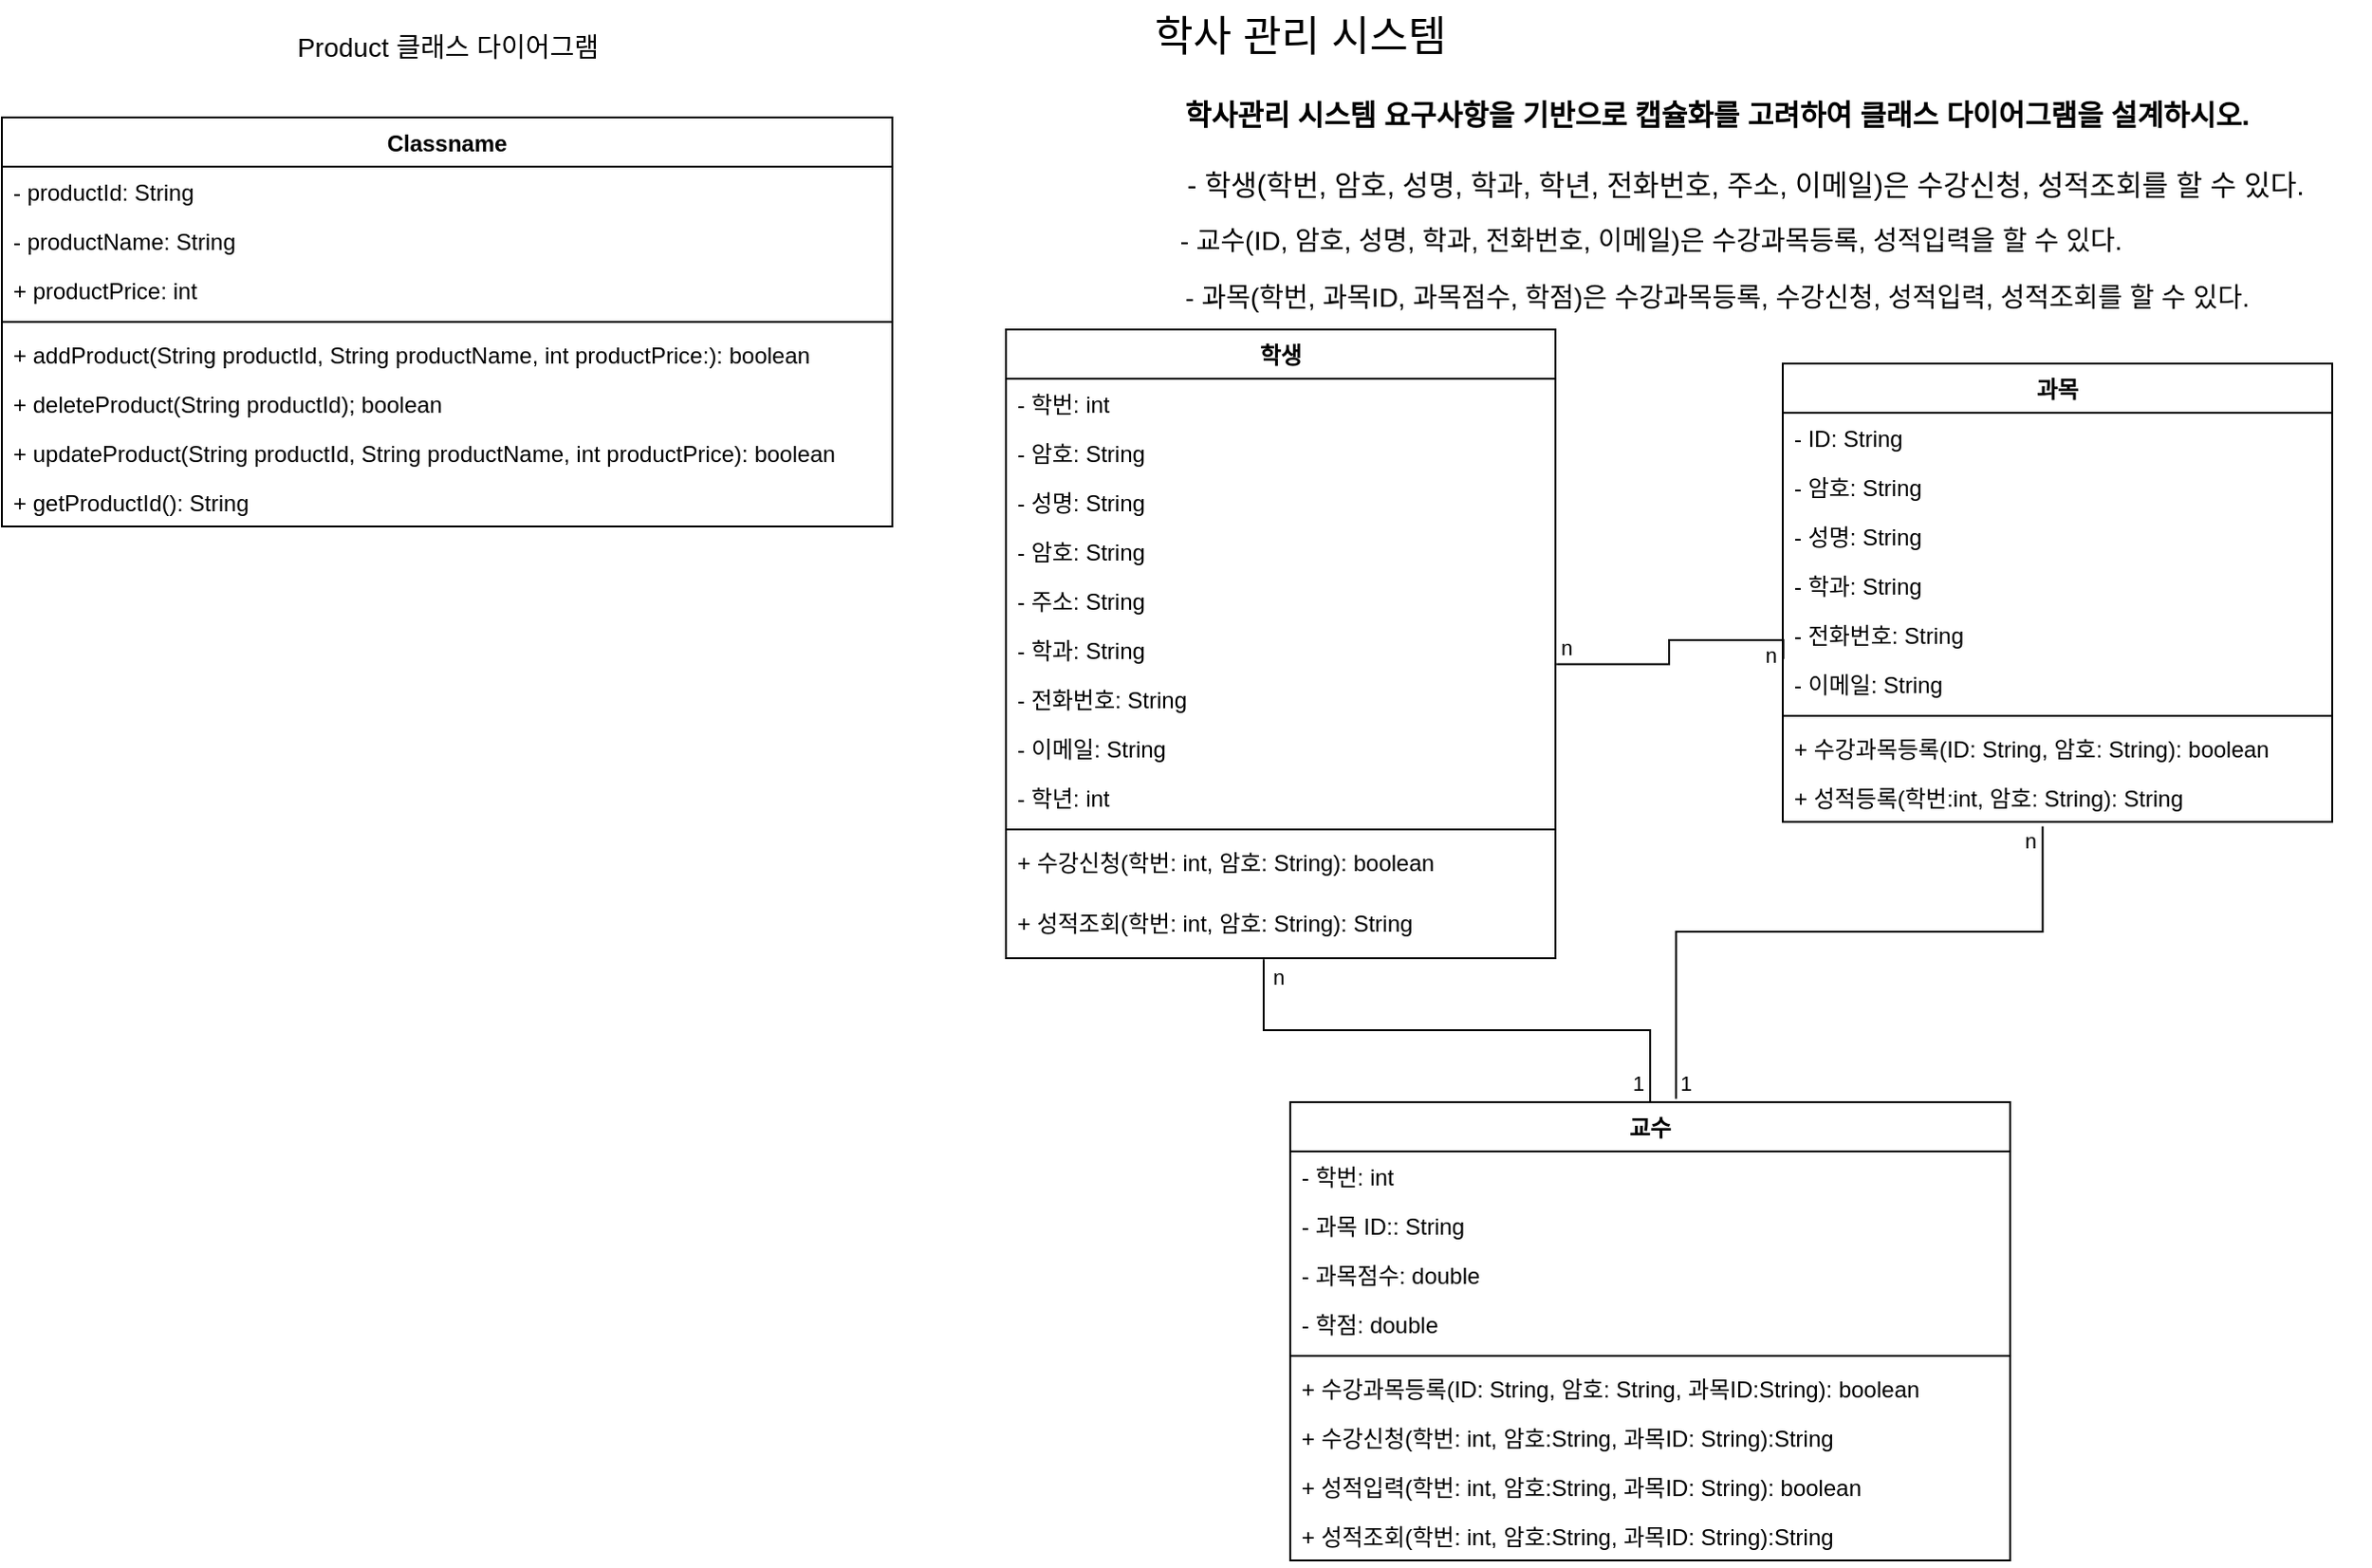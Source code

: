<mxfile version="24.7.14">
  <diagram name="페이지-1" id="rzy0IR_PyBs7s8UH7aJI">
    <mxGraphModel dx="1740" dy="484" grid="1" gridSize="10" guides="1" tooltips="1" connect="1" arrows="1" fold="1" page="1" pageScale="1" pageWidth="827" pageHeight="1169" math="0" shadow="0">
      <root>
        <mxCell id="0" />
        <mxCell id="1" parent="0" />
        <mxCell id="FfJMGdXVH27FMsQC_KON-1" value="&lt;font style=&quot;font-size: 14px;&quot;&gt;Product 클래스 다이어그램&lt;/font&gt;" style="text;html=1;align=center;verticalAlign=middle;resizable=0;points=[];autosize=1;strokeColor=none;fillColor=none;" vertex="1" parent="1">
          <mxGeometry x="-200" y="18" width="190" height="30" as="geometry" />
        </mxCell>
        <mxCell id="FfJMGdXVH27FMsQC_KON-6" value="Classname" style="swimlane;fontStyle=1;align=center;verticalAlign=top;childLayout=stackLayout;horizontal=1;startSize=26;horizontalStack=0;resizeParent=1;resizeParentMax=0;resizeLast=0;collapsible=1;marginBottom=0;whiteSpace=wrap;html=1;" vertex="1" parent="1">
          <mxGeometry x="-340" y="70" width="470" height="216" as="geometry" />
        </mxCell>
        <mxCell id="FfJMGdXVH27FMsQC_KON-7" value="- productId: String" style="text;strokeColor=none;fillColor=none;align=left;verticalAlign=top;spacingLeft=4;spacingRight=4;overflow=hidden;rotatable=0;points=[[0,0.5],[1,0.5]];portConstraint=eastwest;whiteSpace=wrap;html=1;" vertex="1" parent="FfJMGdXVH27FMsQC_KON-6">
          <mxGeometry y="26" width="470" height="26" as="geometry" />
        </mxCell>
        <mxCell id="FfJMGdXVH27FMsQC_KON-10" value="- productName: String" style="text;strokeColor=none;fillColor=none;align=left;verticalAlign=top;spacingLeft=4;spacingRight=4;overflow=hidden;rotatable=0;points=[[0,0.5],[1,0.5]];portConstraint=eastwest;whiteSpace=wrap;html=1;" vertex="1" parent="FfJMGdXVH27FMsQC_KON-6">
          <mxGeometry y="52" width="470" height="26" as="geometry" />
        </mxCell>
        <mxCell id="FfJMGdXVH27FMsQC_KON-11" value="+ productPrice: int" style="text;strokeColor=none;fillColor=none;align=left;verticalAlign=top;spacingLeft=4;spacingRight=4;overflow=hidden;rotatable=0;points=[[0,0.5],[1,0.5]];portConstraint=eastwest;whiteSpace=wrap;html=1;" vertex="1" parent="FfJMGdXVH27FMsQC_KON-6">
          <mxGeometry y="78" width="470" height="26" as="geometry" />
        </mxCell>
        <mxCell id="FfJMGdXVH27FMsQC_KON-8" value="" style="line;strokeWidth=1;fillColor=none;align=left;verticalAlign=middle;spacingTop=-1;spacingLeft=3;spacingRight=3;rotatable=0;labelPosition=right;points=[];portConstraint=eastwest;strokeColor=inherit;" vertex="1" parent="FfJMGdXVH27FMsQC_KON-6">
          <mxGeometry y="104" width="470" height="8" as="geometry" />
        </mxCell>
        <mxCell id="FfJMGdXVH27FMsQC_KON-9" value="+ addProduct(String productId, String productName, int productPrice:): boolean&lt;div&gt;&lt;br&gt;&lt;/div&gt;" style="text;strokeColor=none;fillColor=none;align=left;verticalAlign=top;spacingLeft=4;spacingRight=4;overflow=hidden;rotatable=0;points=[[0,0.5],[1,0.5]];portConstraint=eastwest;whiteSpace=wrap;html=1;" vertex="1" parent="FfJMGdXVH27FMsQC_KON-6">
          <mxGeometry y="112" width="470" height="26" as="geometry" />
        </mxCell>
        <mxCell id="FfJMGdXVH27FMsQC_KON-14" value="&lt;div&gt;+ deleteProduct(String productId); boolean&lt;/div&gt;" style="text;strokeColor=none;fillColor=none;align=left;verticalAlign=top;spacingLeft=4;spacingRight=4;overflow=hidden;rotatable=0;points=[[0,0.5],[1,0.5]];portConstraint=eastwest;whiteSpace=wrap;html=1;" vertex="1" parent="FfJMGdXVH27FMsQC_KON-6">
          <mxGeometry y="138" width="470" height="26" as="geometry" />
        </mxCell>
        <mxCell id="FfJMGdXVH27FMsQC_KON-16" value="&lt;div&gt;+ updateProduct(&lt;span style=&quot;background-color: initial;&quot;&gt;String productId, String productName, int productPrice): boolean&lt;/span&gt;&lt;/div&gt;" style="text;strokeColor=none;fillColor=none;align=left;verticalAlign=top;spacingLeft=4;spacingRight=4;overflow=hidden;rotatable=0;points=[[0,0.5],[1,0.5]];portConstraint=eastwest;whiteSpace=wrap;html=1;" vertex="1" parent="FfJMGdXVH27FMsQC_KON-6">
          <mxGeometry y="164" width="470" height="26" as="geometry" />
        </mxCell>
        <mxCell id="FfJMGdXVH27FMsQC_KON-15" value="&lt;div&gt;+ getProductId(): String&lt;/div&gt;" style="text;strokeColor=none;fillColor=none;align=left;verticalAlign=top;spacingLeft=4;spacingRight=4;overflow=hidden;rotatable=0;points=[[0,0.5],[1,0.5]];portConstraint=eastwest;whiteSpace=wrap;html=1;" vertex="1" parent="FfJMGdXVH27FMsQC_KON-6">
          <mxGeometry y="190" width="470" height="26" as="geometry" />
        </mxCell>
        <mxCell id="FfJMGdXVH27FMsQC_KON-12" value="&lt;font style=&quot;font-size: 22px;&quot;&gt;학사 관리 시스템&lt;/font&gt;" style="text;html=1;align=center;verticalAlign=middle;resizable=0;points=[];autosize=1;strokeColor=none;fillColor=none;fontSize=22;" vertex="1" parent="1">
          <mxGeometry x="250" y="8" width="190" height="40" as="geometry" />
        </mxCell>
        <mxCell id="FfJMGdXVH27FMsQC_KON-13" value="학사관리 시스템 요구사항을 기반으로 캡슐화를 고려하여 클래스 다이어그램을 설계하시오." style="text;html=1;align=center;verticalAlign=middle;resizable=0;points=[];autosize=1;strokeColor=none;fillColor=none;fontSize=15;fontStyle=1" vertex="1" parent="1">
          <mxGeometry x="250" y="53" width="630" height="30" as="geometry" />
        </mxCell>
        <mxCell id="FfJMGdXVH27FMsQC_KON-17" value="- 학생(학번, 암호, 성명, 학과, 학년, 전화번호, 주소, 이메일)은 수강신청, 성적조회를 할 수 있다." style="text;html=1;align=center;verticalAlign=middle;resizable=0;points=[];autosize=1;strokeColor=none;fillColor=none;fontSize=15;" vertex="1" parent="1">
          <mxGeometry x="250" y="90" width="660" height="30" as="geometry" />
        </mxCell>
        <mxCell id="FfJMGdXVH27FMsQC_KON-18" value="- 교수(ID, 암호, 성명, 학과, 전화번호, 이메일)은 수강과목등록, 성적입력을 할 수 있다." style="text;html=1;align=center;verticalAlign=middle;resizable=0;points=[];autosize=1;strokeColor=none;fillColor=none;fontSize=14;" vertex="1" parent="1">
          <mxGeometry x="250" y="120" width="560" height="30" as="geometry" />
        </mxCell>
        <mxCell id="FfJMGdXVH27FMsQC_KON-20" value="- 과목(학번, 과목ID, 과목점수, 학점)은 수강과목등록, 수강신청, 성적입력, 성적조회를 할 수 있다." style="text;html=1;align=center;verticalAlign=middle;resizable=0;points=[];autosize=1;strokeColor=none;fillColor=none;fontSize=14;" vertex="1" parent="1">
          <mxGeometry x="250" y="150" width="630" height="30" as="geometry" />
        </mxCell>
        <mxCell id="FfJMGdXVH27FMsQC_KON-43" value="학생" style="swimlane;fontStyle=1;align=center;verticalAlign=top;childLayout=stackLayout;horizontal=1;startSize=26;horizontalStack=0;resizeParent=1;resizeParentMax=0;resizeLast=0;collapsible=1;marginBottom=0;whiteSpace=wrap;html=1;" vertex="1" parent="1">
          <mxGeometry x="190" y="182" width="290" height="332" as="geometry" />
        </mxCell>
        <mxCell id="FfJMGdXVH27FMsQC_KON-44" value="- 학번: int" style="text;strokeColor=none;fillColor=none;align=left;verticalAlign=top;spacingLeft=4;spacingRight=4;overflow=hidden;rotatable=0;points=[[0,0.5],[1,0.5]];portConstraint=eastwest;whiteSpace=wrap;html=1;" vertex="1" parent="FfJMGdXVH27FMsQC_KON-43">
          <mxGeometry y="26" width="290" height="26" as="geometry" />
        </mxCell>
        <mxCell id="FfJMGdXVH27FMsQC_KON-46" value="- 암호: String" style="text;strokeColor=none;fillColor=none;align=left;verticalAlign=top;spacingLeft=4;spacingRight=4;overflow=hidden;rotatable=0;points=[[0,0.5],[1,0.5]];portConstraint=eastwest;whiteSpace=wrap;html=1;" vertex="1" parent="FfJMGdXVH27FMsQC_KON-43">
          <mxGeometry y="52" width="290" height="26" as="geometry" />
        </mxCell>
        <mxCell id="FfJMGdXVH27FMsQC_KON-61" value="- 성명: String" style="text;strokeColor=none;fillColor=none;align=left;verticalAlign=top;spacingLeft=4;spacingRight=4;overflow=hidden;rotatable=0;points=[[0,0.5],[1,0.5]];portConstraint=eastwest;whiteSpace=wrap;html=1;" vertex="1" parent="FfJMGdXVH27FMsQC_KON-43">
          <mxGeometry y="78" width="290" height="26" as="geometry" />
        </mxCell>
        <mxCell id="FfJMGdXVH27FMsQC_KON-59" value="- 암호: String" style="text;strokeColor=none;fillColor=none;align=left;verticalAlign=top;spacingLeft=4;spacingRight=4;overflow=hidden;rotatable=0;points=[[0,0.5],[1,0.5]];portConstraint=eastwest;whiteSpace=wrap;html=1;" vertex="1" parent="FfJMGdXVH27FMsQC_KON-43">
          <mxGeometry y="104" width="290" height="26" as="geometry" />
        </mxCell>
        <mxCell id="FfJMGdXVH27FMsQC_KON-65" value="- 주소: String" style="text;strokeColor=none;fillColor=none;align=left;verticalAlign=top;spacingLeft=4;spacingRight=4;overflow=hidden;rotatable=0;points=[[0,0.5],[1,0.5]];portConstraint=eastwest;whiteSpace=wrap;html=1;" vertex="1" parent="FfJMGdXVH27FMsQC_KON-43">
          <mxGeometry y="130" width="290" height="26" as="geometry" />
        </mxCell>
        <mxCell id="FfJMGdXVH27FMsQC_KON-62" value="- 학과: String" style="text;strokeColor=none;fillColor=none;align=left;verticalAlign=top;spacingLeft=4;spacingRight=4;overflow=hidden;rotatable=0;points=[[0,0.5],[1,0.5]];portConstraint=eastwest;whiteSpace=wrap;html=1;" vertex="1" parent="FfJMGdXVH27FMsQC_KON-43">
          <mxGeometry y="156" width="290" height="26" as="geometry" />
        </mxCell>
        <mxCell id="FfJMGdXVH27FMsQC_KON-64" value="- 전화번호: String" style="text;strokeColor=none;fillColor=none;align=left;verticalAlign=top;spacingLeft=4;spacingRight=4;overflow=hidden;rotatable=0;points=[[0,0.5],[1,0.5]];portConstraint=eastwest;whiteSpace=wrap;html=1;" vertex="1" parent="FfJMGdXVH27FMsQC_KON-43">
          <mxGeometry y="182" width="290" height="26" as="geometry" />
        </mxCell>
        <mxCell id="FfJMGdXVH27FMsQC_KON-66" value="- 이메일: String" style="text;strokeColor=none;fillColor=none;align=left;verticalAlign=top;spacingLeft=4;spacingRight=4;overflow=hidden;rotatable=0;points=[[0,0.5],[1,0.5]];portConstraint=eastwest;whiteSpace=wrap;html=1;" vertex="1" parent="FfJMGdXVH27FMsQC_KON-43">
          <mxGeometry y="208" width="290" height="26" as="geometry" />
        </mxCell>
        <mxCell id="FfJMGdXVH27FMsQC_KON-63" value="- 학년: int" style="text;strokeColor=none;fillColor=none;align=left;verticalAlign=top;spacingLeft=4;spacingRight=4;overflow=hidden;rotatable=0;points=[[0,0.5],[1,0.5]];portConstraint=eastwest;whiteSpace=wrap;html=1;" vertex="1" parent="FfJMGdXVH27FMsQC_KON-43">
          <mxGeometry y="234" width="290" height="26" as="geometry" />
        </mxCell>
        <mxCell id="FfJMGdXVH27FMsQC_KON-45" value="" style="line;strokeWidth=1;fillColor=none;align=left;verticalAlign=middle;spacingTop=-1;spacingLeft=3;spacingRight=3;rotatable=0;labelPosition=right;points=[];portConstraint=eastwest;strokeColor=inherit;" vertex="1" parent="FfJMGdXVH27FMsQC_KON-43">
          <mxGeometry y="260" width="290" height="8" as="geometry" />
        </mxCell>
        <mxCell id="FfJMGdXVH27FMsQC_KON-67" value="+ 수강신청(학번: int, 암호: String): boolean" style="text;strokeColor=none;fillColor=none;align=left;verticalAlign=top;spacingLeft=4;spacingRight=4;overflow=hidden;rotatable=0;points=[[0,0.5],[1,0.5]];portConstraint=eastwest;whiteSpace=wrap;html=1;" vertex="1" parent="FfJMGdXVH27FMsQC_KON-43">
          <mxGeometry y="268" width="290" height="32" as="geometry" />
        </mxCell>
        <mxCell id="FfJMGdXVH27FMsQC_KON-69" value="+ 성적조회(학번: int, 암호: String): String" style="text;strokeColor=none;fillColor=none;align=left;verticalAlign=top;spacingLeft=4;spacingRight=4;overflow=hidden;rotatable=0;points=[[0,0.5],[1,0.5]];portConstraint=eastwest;whiteSpace=wrap;html=1;" vertex="1" parent="FfJMGdXVH27FMsQC_KON-43">
          <mxGeometry y="300" width="290" height="32" as="geometry" />
        </mxCell>
        <mxCell id="FfJMGdXVH27FMsQC_KON-48" value="과목" style="swimlane;fontStyle=1;align=center;verticalAlign=top;childLayout=stackLayout;horizontal=1;startSize=26;horizontalStack=0;resizeParent=1;resizeParentMax=0;resizeLast=0;collapsible=1;marginBottom=0;whiteSpace=wrap;html=1;" vertex="1" parent="1">
          <mxGeometry x="600" y="200" width="290" height="242" as="geometry" />
        </mxCell>
        <mxCell id="FfJMGdXVH27FMsQC_KON-73" value="- ID: String" style="text;strokeColor=none;fillColor=none;align=left;verticalAlign=top;spacingLeft=4;spacingRight=4;overflow=hidden;rotatable=0;points=[[0,0.5],[1,0.5]];portConstraint=eastwest;whiteSpace=wrap;html=1;" vertex="1" parent="FfJMGdXVH27FMsQC_KON-48">
          <mxGeometry y="26" width="290" height="26" as="geometry" />
        </mxCell>
        <mxCell id="FfJMGdXVH27FMsQC_KON-49" value="- 암호: String" style="text;strokeColor=none;fillColor=none;align=left;verticalAlign=top;spacingLeft=4;spacingRight=4;overflow=hidden;rotatable=0;points=[[0,0.5],[1,0.5]];portConstraint=eastwest;whiteSpace=wrap;html=1;" vertex="1" parent="FfJMGdXVH27FMsQC_KON-48">
          <mxGeometry y="52" width="290" height="26" as="geometry" />
        </mxCell>
        <mxCell id="FfJMGdXVH27FMsQC_KON-72" value="- 성명: String" style="text;strokeColor=none;fillColor=none;align=left;verticalAlign=top;spacingLeft=4;spacingRight=4;overflow=hidden;rotatable=0;points=[[0,0.5],[1,0.5]];portConstraint=eastwest;whiteSpace=wrap;html=1;" vertex="1" parent="FfJMGdXVH27FMsQC_KON-48">
          <mxGeometry y="78" width="290" height="26" as="geometry" />
        </mxCell>
        <mxCell id="FfJMGdXVH27FMsQC_KON-74" value="- 학과: String" style="text;strokeColor=none;fillColor=none;align=left;verticalAlign=top;spacingLeft=4;spacingRight=4;overflow=hidden;rotatable=0;points=[[0,0.5],[1,0.5]];portConstraint=eastwest;whiteSpace=wrap;html=1;" vertex="1" parent="FfJMGdXVH27FMsQC_KON-48">
          <mxGeometry y="104" width="290" height="26" as="geometry" />
        </mxCell>
        <mxCell id="FfJMGdXVH27FMsQC_KON-75" value="- 전화번호: String" style="text;strokeColor=none;fillColor=none;align=left;verticalAlign=top;spacingLeft=4;spacingRight=4;overflow=hidden;rotatable=0;points=[[0,0.5],[1,0.5]];portConstraint=eastwest;whiteSpace=wrap;html=1;" vertex="1" parent="FfJMGdXVH27FMsQC_KON-48">
          <mxGeometry y="130" width="290" height="26" as="geometry" />
        </mxCell>
        <mxCell id="FfJMGdXVH27FMsQC_KON-76" value="- 이메일: String" style="text;strokeColor=none;fillColor=none;align=left;verticalAlign=top;spacingLeft=4;spacingRight=4;overflow=hidden;rotatable=0;points=[[0,0.5],[1,0.5]];portConstraint=eastwest;whiteSpace=wrap;html=1;" vertex="1" parent="FfJMGdXVH27FMsQC_KON-48">
          <mxGeometry y="156" width="290" height="26" as="geometry" />
        </mxCell>
        <mxCell id="FfJMGdXVH27FMsQC_KON-50" value="" style="line;strokeWidth=1;fillColor=none;align=left;verticalAlign=middle;spacingTop=-1;spacingLeft=3;spacingRight=3;rotatable=0;labelPosition=right;points=[];portConstraint=eastwest;strokeColor=inherit;" vertex="1" parent="FfJMGdXVH27FMsQC_KON-48">
          <mxGeometry y="182" width="290" height="8" as="geometry" />
        </mxCell>
        <mxCell id="FfJMGdXVH27FMsQC_KON-51" value="+ 수강과목등록(ID: String, 암호: String): boolean" style="text;strokeColor=none;fillColor=none;align=left;verticalAlign=top;spacingLeft=4;spacingRight=4;overflow=hidden;rotatable=0;points=[[0,0.5],[1,0.5]];portConstraint=eastwest;whiteSpace=wrap;html=1;" vertex="1" parent="FfJMGdXVH27FMsQC_KON-48">
          <mxGeometry y="190" width="290" height="26" as="geometry" />
        </mxCell>
        <mxCell id="FfJMGdXVH27FMsQC_KON-77" value="+ 성적등록(학번:int, 암호: String): String" style="text;strokeColor=none;fillColor=none;align=left;verticalAlign=top;spacingLeft=4;spacingRight=4;overflow=hidden;rotatable=0;points=[[0,0.5],[1,0.5]];portConstraint=eastwest;whiteSpace=wrap;html=1;" vertex="1" parent="FfJMGdXVH27FMsQC_KON-48">
          <mxGeometry y="216" width="290" height="26" as="geometry" />
        </mxCell>
        <mxCell id="FfJMGdXVH27FMsQC_KON-55" value="교수" style="swimlane;fontStyle=1;align=center;verticalAlign=top;childLayout=stackLayout;horizontal=1;startSize=26;horizontalStack=0;resizeParent=1;resizeParentMax=0;resizeLast=0;collapsible=1;marginBottom=0;whiteSpace=wrap;html=1;" vertex="1" parent="1">
          <mxGeometry x="340" y="590" width="380" height="242" as="geometry" />
        </mxCell>
        <mxCell id="FfJMGdXVH27FMsQC_KON-56" value="- 학번: int" style="text;strokeColor=none;fillColor=none;align=left;verticalAlign=top;spacingLeft=4;spacingRight=4;overflow=hidden;rotatable=0;points=[[0,0.5],[1,0.5]];portConstraint=eastwest;whiteSpace=wrap;html=1;" vertex="1" parent="FfJMGdXVH27FMsQC_KON-55">
          <mxGeometry y="26" width="380" height="26" as="geometry" />
        </mxCell>
        <mxCell id="FfJMGdXVH27FMsQC_KON-78" value="- 과목 ID:: String" style="text;strokeColor=none;fillColor=none;align=left;verticalAlign=top;spacingLeft=4;spacingRight=4;overflow=hidden;rotatable=0;points=[[0,0.5],[1,0.5]];portConstraint=eastwest;whiteSpace=wrap;html=1;" vertex="1" parent="FfJMGdXVH27FMsQC_KON-55">
          <mxGeometry y="52" width="380" height="26" as="geometry" />
        </mxCell>
        <mxCell id="FfJMGdXVH27FMsQC_KON-79" value="- 과목점수: double" style="text;strokeColor=none;fillColor=none;align=left;verticalAlign=top;spacingLeft=4;spacingRight=4;overflow=hidden;rotatable=0;points=[[0,0.5],[1,0.5]];portConstraint=eastwest;whiteSpace=wrap;html=1;" vertex="1" parent="FfJMGdXVH27FMsQC_KON-55">
          <mxGeometry y="78" width="380" height="26" as="geometry" />
        </mxCell>
        <mxCell id="FfJMGdXVH27FMsQC_KON-80" value="- 학점: double" style="text;strokeColor=none;fillColor=none;align=left;verticalAlign=top;spacingLeft=4;spacingRight=4;overflow=hidden;rotatable=0;points=[[0,0.5],[1,0.5]];portConstraint=eastwest;whiteSpace=wrap;html=1;" vertex="1" parent="FfJMGdXVH27FMsQC_KON-55">
          <mxGeometry y="104" width="380" height="26" as="geometry" />
        </mxCell>
        <mxCell id="FfJMGdXVH27FMsQC_KON-57" value="" style="line;strokeWidth=1;fillColor=none;align=left;verticalAlign=middle;spacingTop=-1;spacingLeft=3;spacingRight=3;rotatable=0;labelPosition=right;points=[];portConstraint=eastwest;strokeColor=inherit;" vertex="1" parent="FfJMGdXVH27FMsQC_KON-55">
          <mxGeometry y="130" width="380" height="8" as="geometry" />
        </mxCell>
        <mxCell id="FfJMGdXVH27FMsQC_KON-58" value="+ 수강과목등록(ID: String, 암호: String, 과목ID:String): boolean" style="text;strokeColor=none;fillColor=none;align=left;verticalAlign=top;spacingLeft=4;spacingRight=4;overflow=hidden;rotatable=0;points=[[0,0.5],[1,0.5]];portConstraint=eastwest;whiteSpace=wrap;html=1;" vertex="1" parent="FfJMGdXVH27FMsQC_KON-55">
          <mxGeometry y="138" width="380" height="26" as="geometry" />
        </mxCell>
        <mxCell id="FfJMGdXVH27FMsQC_KON-81" value="+ 수강신청(학번: int, 암호:String, 과목ID: String):String" style="text;strokeColor=none;fillColor=none;align=left;verticalAlign=top;spacingLeft=4;spacingRight=4;overflow=hidden;rotatable=0;points=[[0,0.5],[1,0.5]];portConstraint=eastwest;whiteSpace=wrap;html=1;" vertex="1" parent="FfJMGdXVH27FMsQC_KON-55">
          <mxGeometry y="164" width="380" height="26" as="geometry" />
        </mxCell>
        <mxCell id="FfJMGdXVH27FMsQC_KON-82" value="+ 성적입력(학번: int, 암호:String, 과목ID: String): boolean" style="text;strokeColor=none;fillColor=none;align=left;verticalAlign=top;spacingLeft=4;spacingRight=4;overflow=hidden;rotatable=0;points=[[0,0.5],[1,0.5]];portConstraint=eastwest;whiteSpace=wrap;html=1;" vertex="1" parent="FfJMGdXVH27FMsQC_KON-55">
          <mxGeometry y="190" width="380" height="26" as="geometry" />
        </mxCell>
        <mxCell id="FfJMGdXVH27FMsQC_KON-83" value="+ 성적조회(학번: int, 암호:String, 과목ID: String):String" style="text;strokeColor=none;fillColor=none;align=left;verticalAlign=top;spacingLeft=4;spacingRight=4;overflow=hidden;rotatable=0;points=[[0,0.5],[1,0.5]];portConstraint=eastwest;whiteSpace=wrap;html=1;" vertex="1" parent="FfJMGdXVH27FMsQC_KON-55">
          <mxGeometry y="216" width="380" height="26" as="geometry" />
        </mxCell>
        <mxCell id="FfJMGdXVH27FMsQC_KON-84" value="" style="endArrow=none;html=1;edgeStyle=orthogonalEdgeStyle;rounded=0;exitX=1.002;exitY=0.799;exitDx=0;exitDy=0;exitPerimeter=0;entryX=0.001;entryY=0;entryDx=0;entryDy=0;entryPerimeter=0;" edge="1" parent="1" source="FfJMGdXVH27FMsQC_KON-62" target="FfJMGdXVH27FMsQC_KON-76">
          <mxGeometry relative="1" as="geometry">
            <mxPoint x="430" y="380" as="sourcePoint" />
            <mxPoint x="590" y="380" as="targetPoint" />
          </mxGeometry>
        </mxCell>
        <mxCell id="FfJMGdXVH27FMsQC_KON-85" value="n" style="edgeLabel;resizable=0;html=1;align=left;verticalAlign=bottom;" connectable="0" vertex="1" parent="FfJMGdXVH27FMsQC_KON-84">
          <mxGeometry x="-1" relative="1" as="geometry" />
        </mxCell>
        <mxCell id="FfJMGdXVH27FMsQC_KON-86" value="n" style="edgeLabel;resizable=0;html=1;align=right;verticalAlign=bottom;" connectable="0" vertex="1" parent="FfJMGdXVH27FMsQC_KON-84">
          <mxGeometry x="1" relative="1" as="geometry">
            <mxPoint x="-3" y="7" as="offset" />
          </mxGeometry>
        </mxCell>
        <mxCell id="FfJMGdXVH27FMsQC_KON-87" value="" style="endArrow=none;html=1;edgeStyle=orthogonalEdgeStyle;rounded=0;entryX=0.5;entryY=0;entryDx=0;entryDy=0;exitX=0.469;exitY=1.019;exitDx=0;exitDy=0;exitPerimeter=0;" edge="1" parent="1" source="FfJMGdXVH27FMsQC_KON-69" target="FfJMGdXVH27FMsQC_KON-55">
          <mxGeometry relative="1" as="geometry">
            <mxPoint x="430" y="380" as="sourcePoint" />
            <mxPoint x="590" y="380" as="targetPoint" />
          </mxGeometry>
        </mxCell>
        <mxCell id="FfJMGdXVH27FMsQC_KON-88" value="n" style="edgeLabel;resizable=0;html=1;align=left;verticalAlign=bottom;" connectable="0" vertex="1" parent="FfJMGdXVH27FMsQC_KON-87">
          <mxGeometry x="-1" relative="1" as="geometry">
            <mxPoint x="3" y="18" as="offset" />
          </mxGeometry>
        </mxCell>
        <mxCell id="FfJMGdXVH27FMsQC_KON-89" value="1" style="edgeLabel;resizable=0;html=1;align=right;verticalAlign=bottom;" connectable="0" vertex="1" parent="FfJMGdXVH27FMsQC_KON-87">
          <mxGeometry x="1" relative="1" as="geometry">
            <mxPoint x="-3" y="-2" as="offset" />
          </mxGeometry>
        </mxCell>
        <mxCell id="FfJMGdXVH27FMsQC_KON-90" value="" style="endArrow=none;html=1;edgeStyle=orthogonalEdgeStyle;rounded=0;entryX=0.473;entryY=1.09;entryDx=0;entryDy=0;entryPerimeter=0;exitX=0.536;exitY=-0.007;exitDx=0;exitDy=0;exitPerimeter=0;" edge="1" parent="1" source="FfJMGdXVH27FMsQC_KON-55" target="FfJMGdXVH27FMsQC_KON-77">
          <mxGeometry relative="1" as="geometry">
            <mxPoint x="430" y="380" as="sourcePoint" />
            <mxPoint x="590" y="380" as="targetPoint" />
            <Array as="points">
              <mxPoint x="544" y="500" />
              <mxPoint x="737" y="500" />
            </Array>
          </mxGeometry>
        </mxCell>
        <mxCell id="FfJMGdXVH27FMsQC_KON-91" value="1" style="edgeLabel;resizable=0;html=1;align=left;verticalAlign=bottom;" connectable="0" vertex="1" parent="FfJMGdXVH27FMsQC_KON-90">
          <mxGeometry x="-1" relative="1" as="geometry" />
        </mxCell>
        <mxCell id="FfJMGdXVH27FMsQC_KON-92" value="n" style="edgeLabel;resizable=0;html=1;align=right;verticalAlign=bottom;" connectable="0" vertex="1" parent="FfJMGdXVH27FMsQC_KON-90">
          <mxGeometry x="1" relative="1" as="geometry">
            <mxPoint x="-3" y="16" as="offset" />
          </mxGeometry>
        </mxCell>
      </root>
    </mxGraphModel>
  </diagram>
</mxfile>
